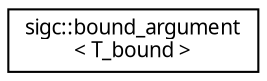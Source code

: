 digraph "Graphical Class Hierarchy"
{
  edge [fontname="Sans",fontsize="10",labelfontname="Sans",labelfontsize="10"];
  node [fontname="Sans",fontsize="10",shape=record];
  rankdir="LR";
  Node1 [label="sigc::bound_argument\l\< T_bound \>",height=0.2,width=0.4,color="black", fillcolor="white", style="filled",URL="$classsigc_1_1bound__argument.html"];
}
